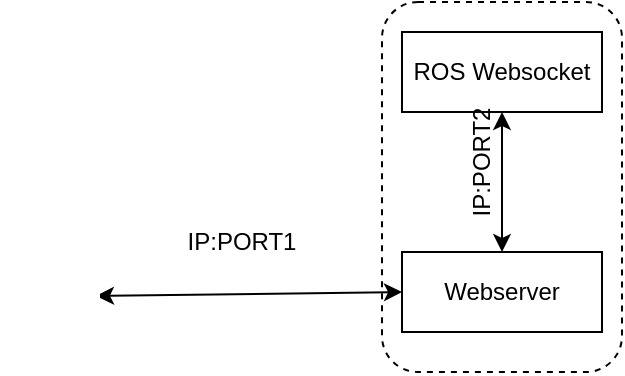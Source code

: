 <mxfile version="21.5.2" type="github">
  <diagram name="Page-1" id="uZXzhW1txjPgnwUSdVdT">
    <mxGraphModel dx="1434" dy="774" grid="1" gridSize="10" guides="1" tooltips="1" connect="1" arrows="1" fold="1" page="1" pageScale="1" pageWidth="827" pageHeight="1169" math="0" shadow="0">
      <root>
        <mxCell id="0" />
        <mxCell id="1" parent="0" />
        <mxCell id="9lWvFOYwPeDm9Kd6Usdu-2" value="" style="rounded=1;whiteSpace=wrap;html=1;strokeColor=default;fontFamily=Helvetica;fontSize=12;fontColor=default;fillColor=none;dashed=1;" vertex="1" parent="1">
          <mxGeometry x="360" y="135" width="120" height="185" as="geometry" />
        </mxCell>
        <mxCell id="9lWvFOYwPeDm9Kd6Usdu-4" value="" style="endArrow=classic;startArrow=classic;html=1;rounded=0;fontFamily=Helvetica;fontSize=12;fontColor=default;exitX=0.979;exitY=0.493;exitDx=0;exitDy=0;entryX=0;entryY=0.5;entryDx=0;entryDy=0;exitPerimeter=0;" edge="1" parent="1" source="9lWvFOYwPeDm9Kd6Usdu-6" target="9lWvFOYwPeDm9Kd6Usdu-10">
          <mxGeometry width="50" height="50" relative="1" as="geometry">
            <mxPoint x="218" y="267.95" as="sourcePoint" />
            <mxPoint x="357.04" y="267.0" as="targetPoint" />
          </mxGeometry>
        </mxCell>
        <mxCell id="9lWvFOYwPeDm9Kd6Usdu-5" value="ROS Websocket" style="rounded=0;whiteSpace=wrap;html=1;strokeColor=default;fontFamily=Helvetica;fontSize=12;fontColor=default;fillColor=none;" vertex="1" parent="1">
          <mxGeometry x="370" y="150" width="100" height="40" as="geometry" />
        </mxCell>
        <mxCell id="9lWvFOYwPeDm9Kd6Usdu-6" value="" style="html=1;verticalLabelPosition=bottom;align=center;labelBackgroundColor=#ffffff;verticalAlign=top;strokeWidth=2;shadow=0;dashed=0;shape=mxgraph.ios7.icons.smartphone;rounded=1;fontFamily=Helvetica;fontSize=12;fillColor=none;strokeColor=#FFFFFF;" vertex="1" parent="1">
          <mxGeometry x="170" y="245" width="48" height="75" as="geometry" />
        </mxCell>
        <mxCell id="9lWvFOYwPeDm9Kd6Usdu-7" value="IP:PORT1" style="text;html=1;strokeColor=none;fillColor=none;align=center;verticalAlign=middle;whiteSpace=wrap;rounded=0;fontSize=12;fontFamily=Helvetica;fontColor=default;" vertex="1" parent="1">
          <mxGeometry x="260" y="240" width="60" height="30" as="geometry" />
        </mxCell>
        <mxCell id="9lWvFOYwPeDm9Kd6Usdu-9" value="IP:PORT2" style="text;html=1;strokeColor=none;fillColor=none;align=center;verticalAlign=middle;whiteSpace=wrap;rounded=0;fontSize=12;fontFamily=Helvetica;fontColor=default;rotation=-90;" vertex="1" parent="1">
          <mxGeometry x="380" y="200" width="60" height="30" as="geometry" />
        </mxCell>
        <mxCell id="9lWvFOYwPeDm9Kd6Usdu-10" value="Webserver" style="rounded=0;whiteSpace=wrap;html=1;strokeColor=default;fontFamily=Helvetica;fontSize=12;fontColor=default;fillColor=none;" vertex="1" parent="1">
          <mxGeometry x="370" y="260" width="100" height="40" as="geometry" />
        </mxCell>
        <mxCell id="9lWvFOYwPeDm9Kd6Usdu-11" value="" style="endArrow=classic;startArrow=classic;html=1;rounded=0;fontFamily=Helvetica;fontSize=12;fontColor=default;entryX=0.5;entryY=1;entryDx=0;entryDy=0;exitX=0.5;exitY=0;exitDx=0;exitDy=0;" edge="1" parent="1" source="9lWvFOYwPeDm9Kd6Usdu-10" target="9lWvFOYwPeDm9Kd6Usdu-5">
          <mxGeometry width="50" height="50" relative="1" as="geometry">
            <mxPoint x="390" y="430" as="sourcePoint" />
            <mxPoint x="440" y="380" as="targetPoint" />
          </mxGeometry>
        </mxCell>
      </root>
    </mxGraphModel>
  </diagram>
</mxfile>
